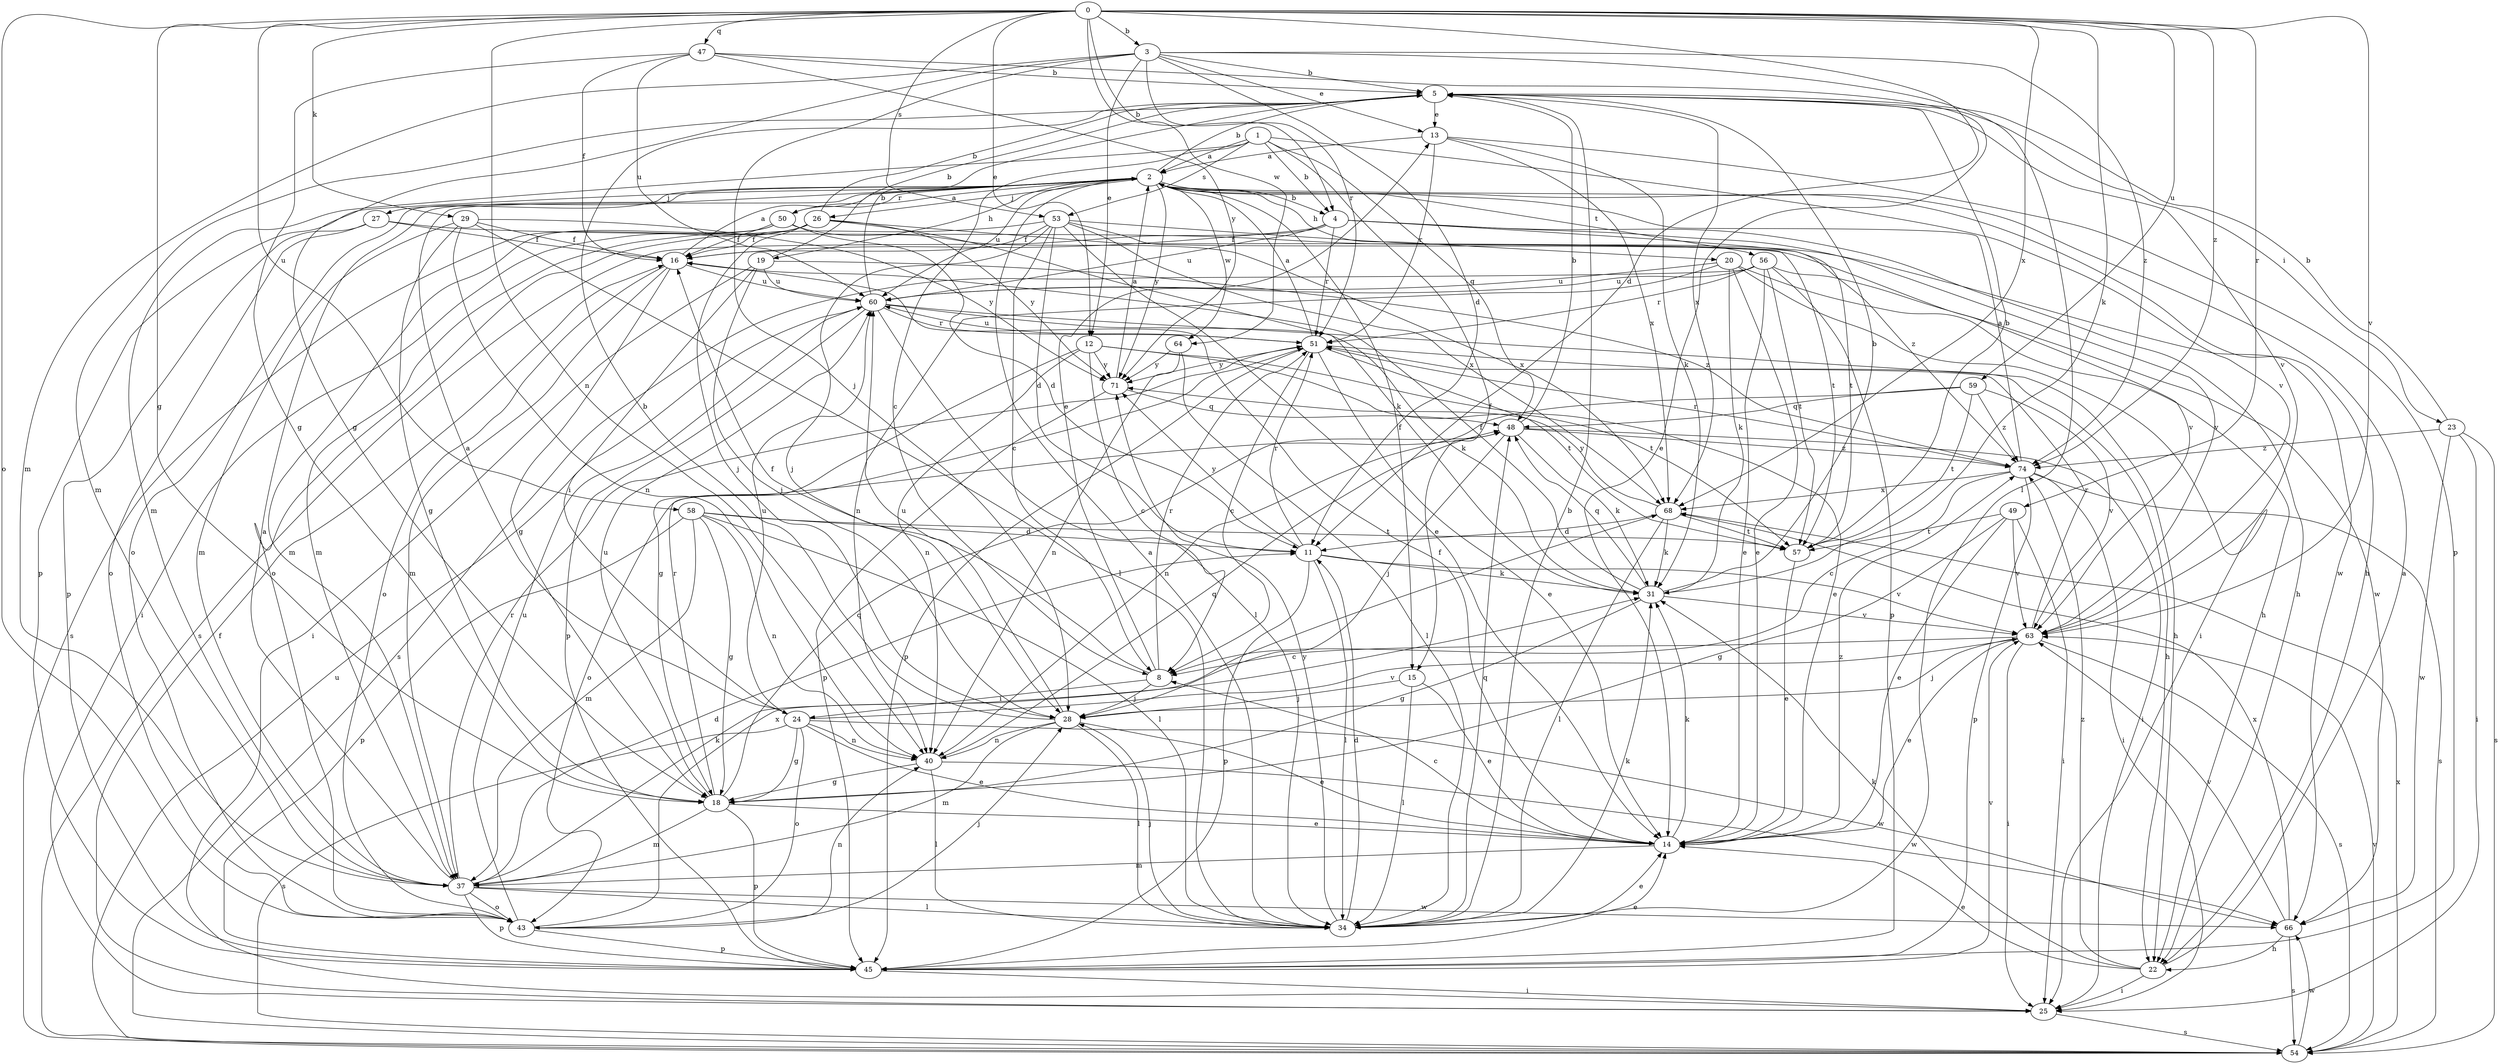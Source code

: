 strict digraph  {
0;
1;
2;
3;
4;
5;
8;
11;
12;
13;
14;
15;
16;
18;
19;
20;
22;
23;
24;
25;
26;
27;
28;
29;
31;
34;
37;
40;
43;
45;
47;
48;
49;
50;
51;
53;
54;
56;
57;
58;
59;
60;
63;
64;
66;
68;
71;
74;
0 -> 3  [label=b];
0 -> 4  [label=b];
0 -> 11  [label=d];
0 -> 12  [label=e];
0 -> 18  [label=g];
0 -> 29  [label=k];
0 -> 31  [label=k];
0 -> 40  [label=n];
0 -> 43  [label=o];
0 -> 47  [label=q];
0 -> 49  [label=r];
0 -> 53  [label=s];
0 -> 58  [label=u];
0 -> 59  [label=u];
0 -> 63  [label=v];
0 -> 64  [label=w];
0 -> 68  [label=x];
0 -> 74  [label=z];
1 -> 2  [label=a];
1 -> 4  [label=b];
1 -> 8  [label=c];
1 -> 15  [label=f];
1 -> 37  [label=m];
1 -> 48  [label=q];
1 -> 53  [label=s];
1 -> 63  [label=v];
2 -> 4  [label=b];
2 -> 5  [label=b];
2 -> 15  [label=f];
2 -> 19  [label=h];
2 -> 20  [label=h];
2 -> 22  [label=h];
2 -> 26  [label=j];
2 -> 27  [label=j];
2 -> 43  [label=o];
2 -> 45  [label=p];
2 -> 50  [label=r];
2 -> 56  [label=t];
2 -> 60  [label=u];
2 -> 64  [label=w];
2 -> 71  [label=y];
3 -> 5  [label=b];
3 -> 11  [label=d];
3 -> 12  [label=e];
3 -> 13  [label=e];
3 -> 18  [label=g];
3 -> 28  [label=j];
3 -> 34  [label=l];
3 -> 37  [label=m];
3 -> 51  [label=r];
3 -> 74  [label=z];
4 -> 16  [label=f];
4 -> 22  [label=h];
4 -> 51  [label=r];
4 -> 54  [label=s];
4 -> 57  [label=t];
4 -> 60  [label=u];
4 -> 63  [label=v];
5 -> 13  [label=e];
5 -> 23  [label=i];
5 -> 37  [label=m];
5 -> 63  [label=v];
5 -> 68  [label=x];
8 -> 13  [label=e];
8 -> 16  [label=f];
8 -> 24  [label=i];
8 -> 28  [label=j];
8 -> 51  [label=r];
11 -> 31  [label=k];
11 -> 34  [label=l];
11 -> 45  [label=p];
11 -> 51  [label=r];
11 -> 63  [label=v];
11 -> 71  [label=y];
12 -> 8  [label=c];
12 -> 14  [label=e];
12 -> 18  [label=g];
12 -> 40  [label=n];
12 -> 57  [label=t];
12 -> 71  [label=y];
13 -> 2  [label=a];
13 -> 31  [label=k];
13 -> 45  [label=p];
13 -> 51  [label=r];
13 -> 68  [label=x];
14 -> 8  [label=c];
14 -> 16  [label=f];
14 -> 31  [label=k];
14 -> 37  [label=m];
14 -> 74  [label=z];
15 -> 14  [label=e];
15 -> 28  [label=j];
15 -> 34  [label=l];
16 -> 2  [label=a];
16 -> 18  [label=g];
16 -> 37  [label=m];
16 -> 43  [label=o];
16 -> 60  [label=u];
18 -> 14  [label=e];
18 -> 37  [label=m];
18 -> 45  [label=p];
18 -> 48  [label=q];
18 -> 51  [label=r];
18 -> 60  [label=u];
19 -> 5  [label=b];
19 -> 24  [label=i];
19 -> 25  [label=i];
19 -> 28  [label=j];
19 -> 60  [label=u];
19 -> 74  [label=z];
20 -> 14  [label=e];
20 -> 22  [label=h];
20 -> 25  [label=i];
20 -> 31  [label=k];
20 -> 40  [label=n];
20 -> 60  [label=u];
22 -> 2  [label=a];
22 -> 14  [label=e];
22 -> 25  [label=i];
22 -> 31  [label=k];
22 -> 74  [label=z];
23 -> 5  [label=b];
23 -> 25  [label=i];
23 -> 54  [label=s];
23 -> 66  [label=w];
23 -> 74  [label=z];
24 -> 2  [label=a];
24 -> 14  [label=e];
24 -> 18  [label=g];
24 -> 40  [label=n];
24 -> 43  [label=o];
24 -> 54  [label=s];
24 -> 60  [label=u];
24 -> 63  [label=v];
24 -> 66  [label=w];
25 -> 16  [label=f];
25 -> 54  [label=s];
26 -> 5  [label=b];
26 -> 16  [label=f];
26 -> 25  [label=i];
26 -> 28  [label=j];
26 -> 31  [label=k];
26 -> 37  [label=m];
26 -> 57  [label=t];
26 -> 71  [label=y];
27 -> 16  [label=f];
27 -> 43  [label=o];
27 -> 45  [label=p];
27 -> 63  [label=v];
28 -> 5  [label=b];
28 -> 14  [label=e];
28 -> 34  [label=l];
28 -> 37  [label=m];
28 -> 40  [label=n];
28 -> 60  [label=u];
29 -> 16  [label=f];
29 -> 18  [label=g];
29 -> 34  [label=l];
29 -> 37  [label=m];
29 -> 40  [label=n];
29 -> 71  [label=y];
31 -> 5  [label=b];
31 -> 16  [label=f];
31 -> 18  [label=g];
31 -> 48  [label=q];
31 -> 63  [label=v];
34 -> 2  [label=a];
34 -> 5  [label=b];
34 -> 11  [label=d];
34 -> 14  [label=e];
34 -> 28  [label=j];
34 -> 31  [label=k];
34 -> 48  [label=q];
34 -> 71  [label=y];
37 -> 2  [label=a];
37 -> 11  [label=d];
37 -> 31  [label=k];
37 -> 34  [label=l];
37 -> 43  [label=o];
37 -> 45  [label=p];
37 -> 51  [label=r];
37 -> 66  [label=w];
40 -> 18  [label=g];
40 -> 34  [label=l];
40 -> 48  [label=q];
40 -> 66  [label=w];
43 -> 28  [label=j];
43 -> 40  [label=n];
43 -> 45  [label=p];
43 -> 60  [label=u];
43 -> 68  [label=x];
45 -> 14  [label=e];
45 -> 25  [label=i];
45 -> 63  [label=v];
47 -> 5  [label=b];
47 -> 14  [label=e];
47 -> 16  [label=f];
47 -> 18  [label=g];
47 -> 60  [label=u];
47 -> 71  [label=y];
48 -> 5  [label=b];
48 -> 25  [label=i];
48 -> 28  [label=j];
48 -> 31  [label=k];
48 -> 43  [label=o];
48 -> 74  [label=z];
49 -> 14  [label=e];
49 -> 18  [label=g];
49 -> 25  [label=i];
49 -> 57  [label=t];
49 -> 63  [label=v];
50 -> 2  [label=a];
50 -> 11  [label=d];
50 -> 16  [label=f];
50 -> 37  [label=m];
50 -> 54  [label=s];
50 -> 68  [label=x];
51 -> 2  [label=a];
51 -> 8  [label=c];
51 -> 14  [label=e];
51 -> 22  [label=h];
51 -> 45  [label=p];
51 -> 57  [label=t];
51 -> 60  [label=u];
51 -> 71  [label=y];
53 -> 8  [label=c];
53 -> 11  [label=d];
53 -> 14  [label=e];
53 -> 16  [label=f];
53 -> 28  [label=j];
53 -> 43  [label=o];
53 -> 66  [label=w];
53 -> 68  [label=x];
53 -> 74  [label=z];
54 -> 60  [label=u];
54 -> 63  [label=v];
54 -> 66  [label=w];
54 -> 68  [label=x];
56 -> 14  [label=e];
56 -> 45  [label=p];
56 -> 51  [label=r];
56 -> 54  [label=s];
56 -> 57  [label=t];
56 -> 60  [label=u];
56 -> 66  [label=w];
57 -> 5  [label=b];
57 -> 14  [label=e];
58 -> 11  [label=d];
58 -> 18  [label=g];
58 -> 34  [label=l];
58 -> 37  [label=m];
58 -> 40  [label=n];
58 -> 45  [label=p];
58 -> 57  [label=t];
59 -> 40  [label=n];
59 -> 48  [label=q];
59 -> 57  [label=t];
59 -> 63  [label=v];
59 -> 74  [label=z];
60 -> 5  [label=b];
60 -> 22  [label=h];
60 -> 31  [label=k];
60 -> 34  [label=l];
60 -> 45  [label=p];
60 -> 51  [label=r];
63 -> 8  [label=c];
63 -> 14  [label=e];
63 -> 25  [label=i];
63 -> 28  [label=j];
63 -> 51  [label=r];
63 -> 54  [label=s];
64 -> 34  [label=l];
64 -> 40  [label=n];
64 -> 71  [label=y];
66 -> 22  [label=h];
66 -> 54  [label=s];
66 -> 63  [label=v];
66 -> 68  [label=x];
68 -> 11  [label=d];
68 -> 31  [label=k];
68 -> 34  [label=l];
68 -> 57  [label=t];
68 -> 71  [label=y];
71 -> 2  [label=a];
71 -> 45  [label=p];
71 -> 48  [label=q];
74 -> 2  [label=a];
74 -> 8  [label=c];
74 -> 25  [label=i];
74 -> 45  [label=p];
74 -> 51  [label=r];
74 -> 54  [label=s];
74 -> 68  [label=x];
}
